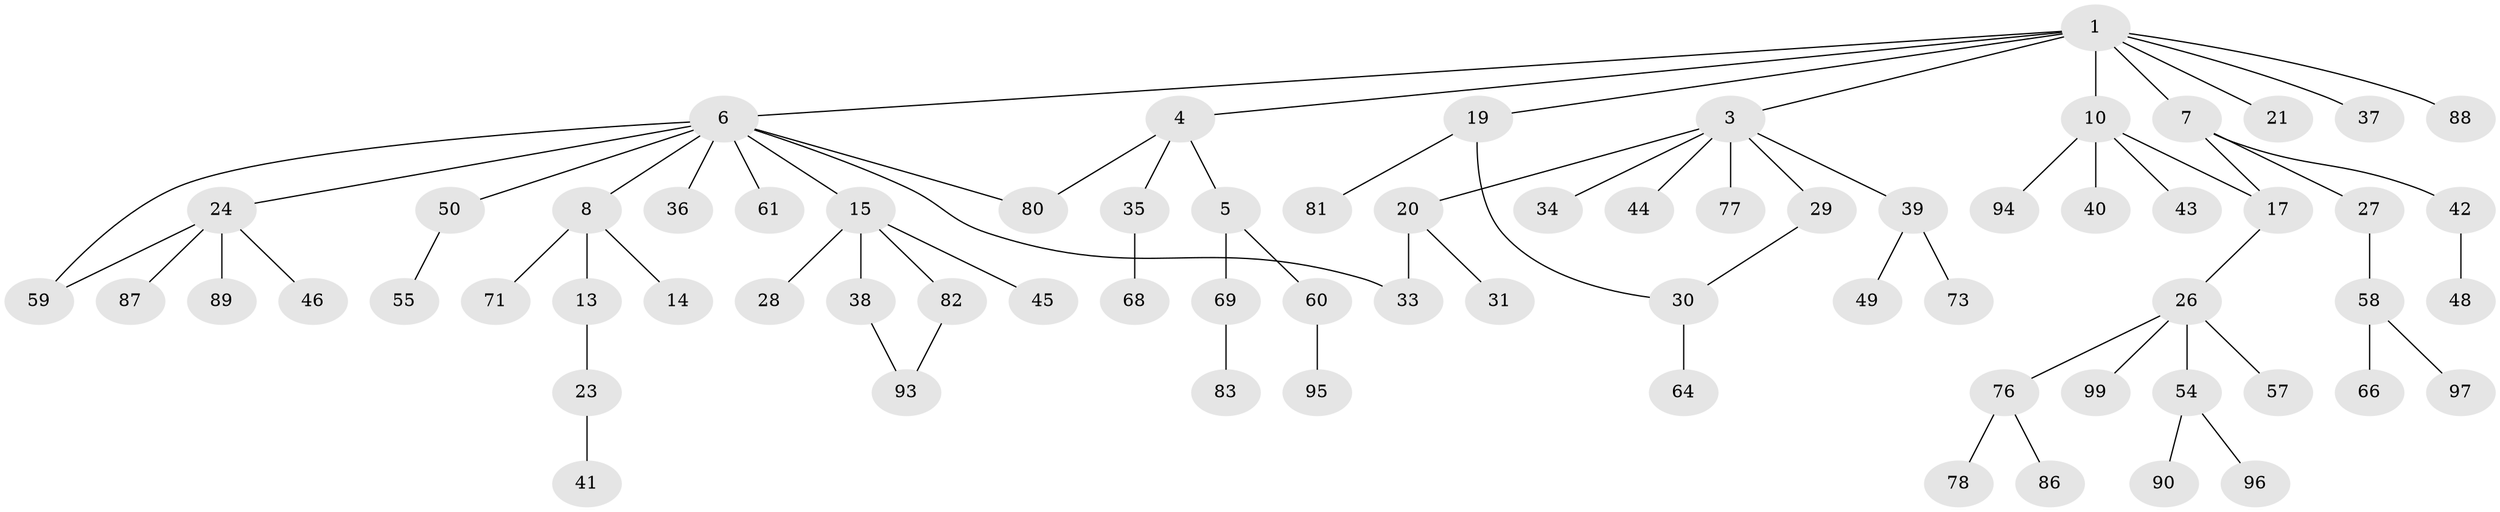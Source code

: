 // original degree distribution, {6: 0.030303030303030304, 5: 0.050505050505050504, 4: 0.04040404040404041, 3: 0.15151515151515152, 7: 0.010101010101010102, 2: 0.26262626262626265, 1: 0.45454545454545453}
// Generated by graph-tools (version 1.1) at 2025/41/03/06/25 10:41:29]
// undirected, 71 vertices, 76 edges
graph export_dot {
graph [start="1"]
  node [color=gray90,style=filled];
  1 [super="+2"];
  3 [super="+11"];
  4;
  5 [super="+18"];
  6 [super="+9"];
  7 [super="+12"];
  8 [super="+32"];
  10 [super="+52"];
  13;
  14;
  15 [super="+16"];
  17;
  19 [super="+85"];
  20 [super="+22"];
  21;
  23 [super="+53"];
  24 [super="+25"];
  26 [super="+62"];
  27 [super="+74"];
  28;
  29 [super="+56"];
  30 [super="+47"];
  31;
  33;
  34;
  35 [super="+65"];
  36;
  37 [super="+70"];
  38 [super="+75"];
  39 [super="+67"];
  40;
  41 [super="+63"];
  42;
  43;
  44 [super="+51"];
  45;
  46;
  48 [super="+72"];
  49;
  50;
  54 [super="+84"];
  55;
  57;
  58 [super="+91"];
  59;
  60;
  61;
  64 [super="+79"];
  66;
  68;
  69;
  71;
  73;
  76 [super="+92"];
  77;
  78;
  80;
  81;
  82;
  83;
  86;
  87;
  88;
  89;
  90;
  93 [super="+98"];
  94;
  95;
  96;
  97;
  99;
  1 -- 6;
  1 -- 10;
  1 -- 19;
  1 -- 21;
  1 -- 37;
  1 -- 3;
  1 -- 4;
  1 -- 7;
  1 -- 88;
  3 -- 29;
  3 -- 34;
  3 -- 44;
  3 -- 77;
  3 -- 20;
  3 -- 39;
  4 -- 5;
  4 -- 35;
  4 -- 80;
  5 -- 69;
  5 -- 60;
  6 -- 8;
  6 -- 36;
  6 -- 50;
  6 -- 61;
  6 -- 59;
  6 -- 80;
  6 -- 33;
  6 -- 24;
  6 -- 15;
  7 -- 27;
  7 -- 17;
  7 -- 42;
  8 -- 13;
  8 -- 14;
  8 -- 71;
  10 -- 17;
  10 -- 40;
  10 -- 43;
  10 -- 94;
  13 -- 23;
  15 -- 28;
  15 -- 38;
  15 -- 45;
  15 -- 82;
  17 -- 26;
  19 -- 81;
  19 -- 30;
  20 -- 33;
  20 -- 31;
  23 -- 41;
  24 -- 46;
  24 -- 59;
  24 -- 87;
  24 -- 89;
  26 -- 54;
  26 -- 57;
  26 -- 99;
  26 -- 76;
  27 -- 58;
  29 -- 30;
  30 -- 64;
  35 -- 68;
  38 -- 93;
  39 -- 49;
  39 -- 73;
  42 -- 48;
  50 -- 55;
  54 -- 96;
  54 -- 90;
  58 -- 66;
  58 -- 97;
  60 -- 95;
  69 -- 83;
  76 -- 78;
  76 -- 86;
  82 -- 93;
}
